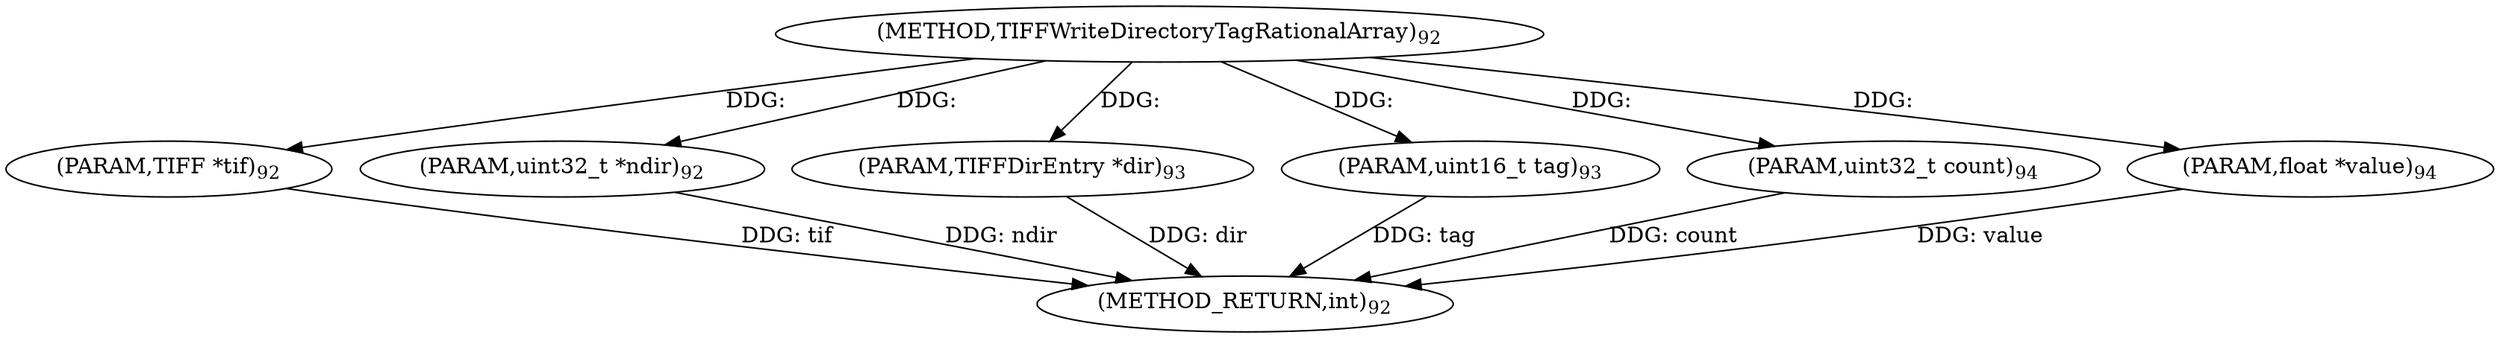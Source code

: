 digraph "TIFFWriteDirectoryTagRationalArray" {  
"64068" [label = <(METHOD,TIFFWriteDirectoryTagRationalArray)<SUB>92</SUB>> ]
"64075" [label = <(METHOD_RETURN,int)<SUB>92</SUB>> ]
"64069" [label = <(PARAM,TIFF *tif)<SUB>92</SUB>> ]
"64070" [label = <(PARAM,uint32_t *ndir)<SUB>92</SUB>> ]
"64071" [label = <(PARAM,TIFFDirEntry *dir)<SUB>93</SUB>> ]
"64072" [label = <(PARAM,uint16_t tag)<SUB>93</SUB>> ]
"64073" [label = <(PARAM,uint32_t count)<SUB>94</SUB>> ]
"64074" [label = <(PARAM,float *value)<SUB>94</SUB>> ]
  "64069" -> "64075"  [ label = "DDG: tif"] 
  "64070" -> "64075"  [ label = "DDG: ndir"] 
  "64071" -> "64075"  [ label = "DDG: dir"] 
  "64072" -> "64075"  [ label = "DDG: tag"] 
  "64073" -> "64075"  [ label = "DDG: count"] 
  "64074" -> "64075"  [ label = "DDG: value"] 
  "64068" -> "64069"  [ label = "DDG: "] 
  "64068" -> "64070"  [ label = "DDG: "] 
  "64068" -> "64071"  [ label = "DDG: "] 
  "64068" -> "64072"  [ label = "DDG: "] 
  "64068" -> "64073"  [ label = "DDG: "] 
  "64068" -> "64074"  [ label = "DDG: "] 
}
